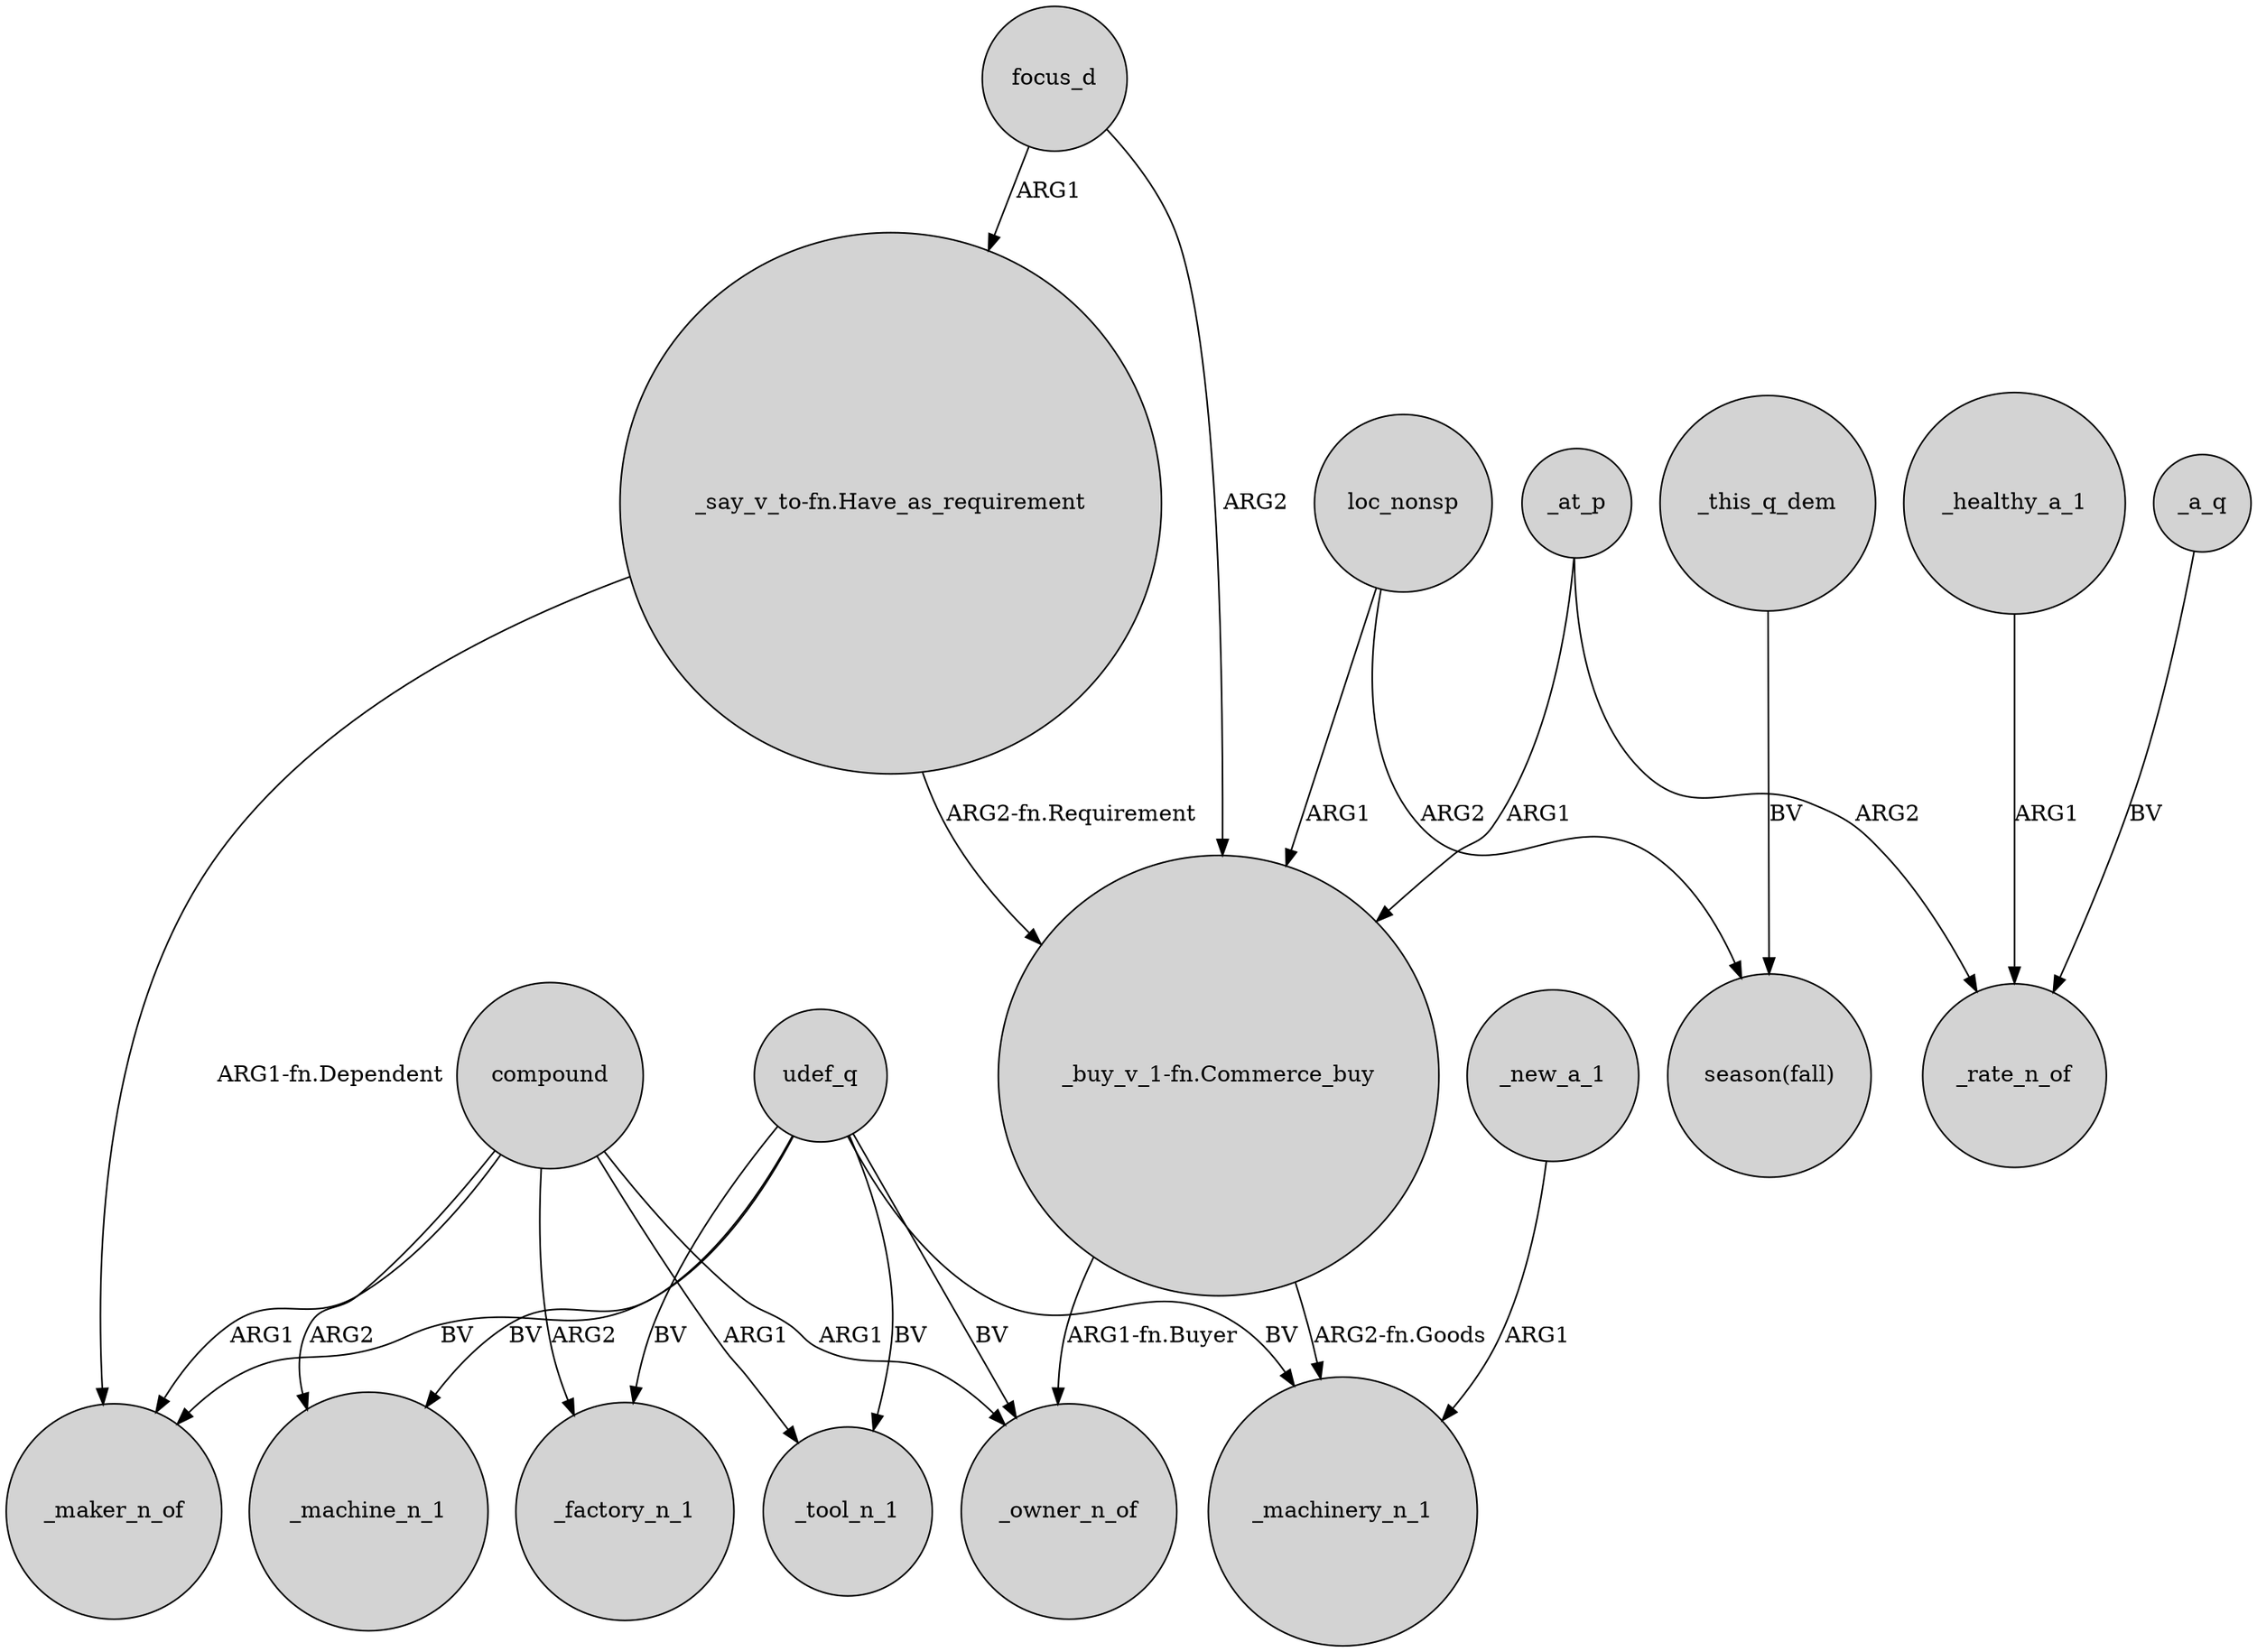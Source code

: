 digraph {
	node [shape=circle style=filled]
	focus_d -> "_buy_v_1-fn.Commerce_buy" [label=ARG2]
	"_buy_v_1-fn.Commerce_buy" -> _owner_n_of [label="ARG1-fn.Buyer"]
	compound -> _tool_n_1 [label=ARG1]
	loc_nonsp -> "season(fall)" [label=ARG2]
	_new_a_1 -> _machinery_n_1 [label=ARG1]
	udef_q -> _machinery_n_1 [label=BV]
	udef_q -> _owner_n_of [label=BV]
	focus_d -> "_say_v_to-fn.Have_as_requirement" [label=ARG1]
	compound -> _factory_n_1 [label=ARG2]
	_at_p -> "_buy_v_1-fn.Commerce_buy" [label=ARG1]
	"_say_v_to-fn.Have_as_requirement" -> "_buy_v_1-fn.Commerce_buy" [label="ARG2-fn.Requirement"]
	"_say_v_to-fn.Have_as_requirement" -> _maker_n_of [label="ARG1-fn.Dependent"]
	_this_q_dem -> "season(fall)" [label=BV]
	udef_q -> _factory_n_1 [label=BV]
	"_buy_v_1-fn.Commerce_buy" -> _machinery_n_1 [label="ARG2-fn.Goods"]
	udef_q -> _maker_n_of [label=BV]
	udef_q -> _machine_n_1 [label=BV]
	_healthy_a_1 -> _rate_n_of [label=ARG1]
	loc_nonsp -> "_buy_v_1-fn.Commerce_buy" [label=ARG1]
	_at_p -> _rate_n_of [label=ARG2]
	compound -> _maker_n_of [label=ARG1]
	compound -> _machine_n_1 [label=ARG2]
	udef_q -> _tool_n_1 [label=BV]
	compound -> _owner_n_of [label=ARG1]
	_a_q -> _rate_n_of [label=BV]
}
